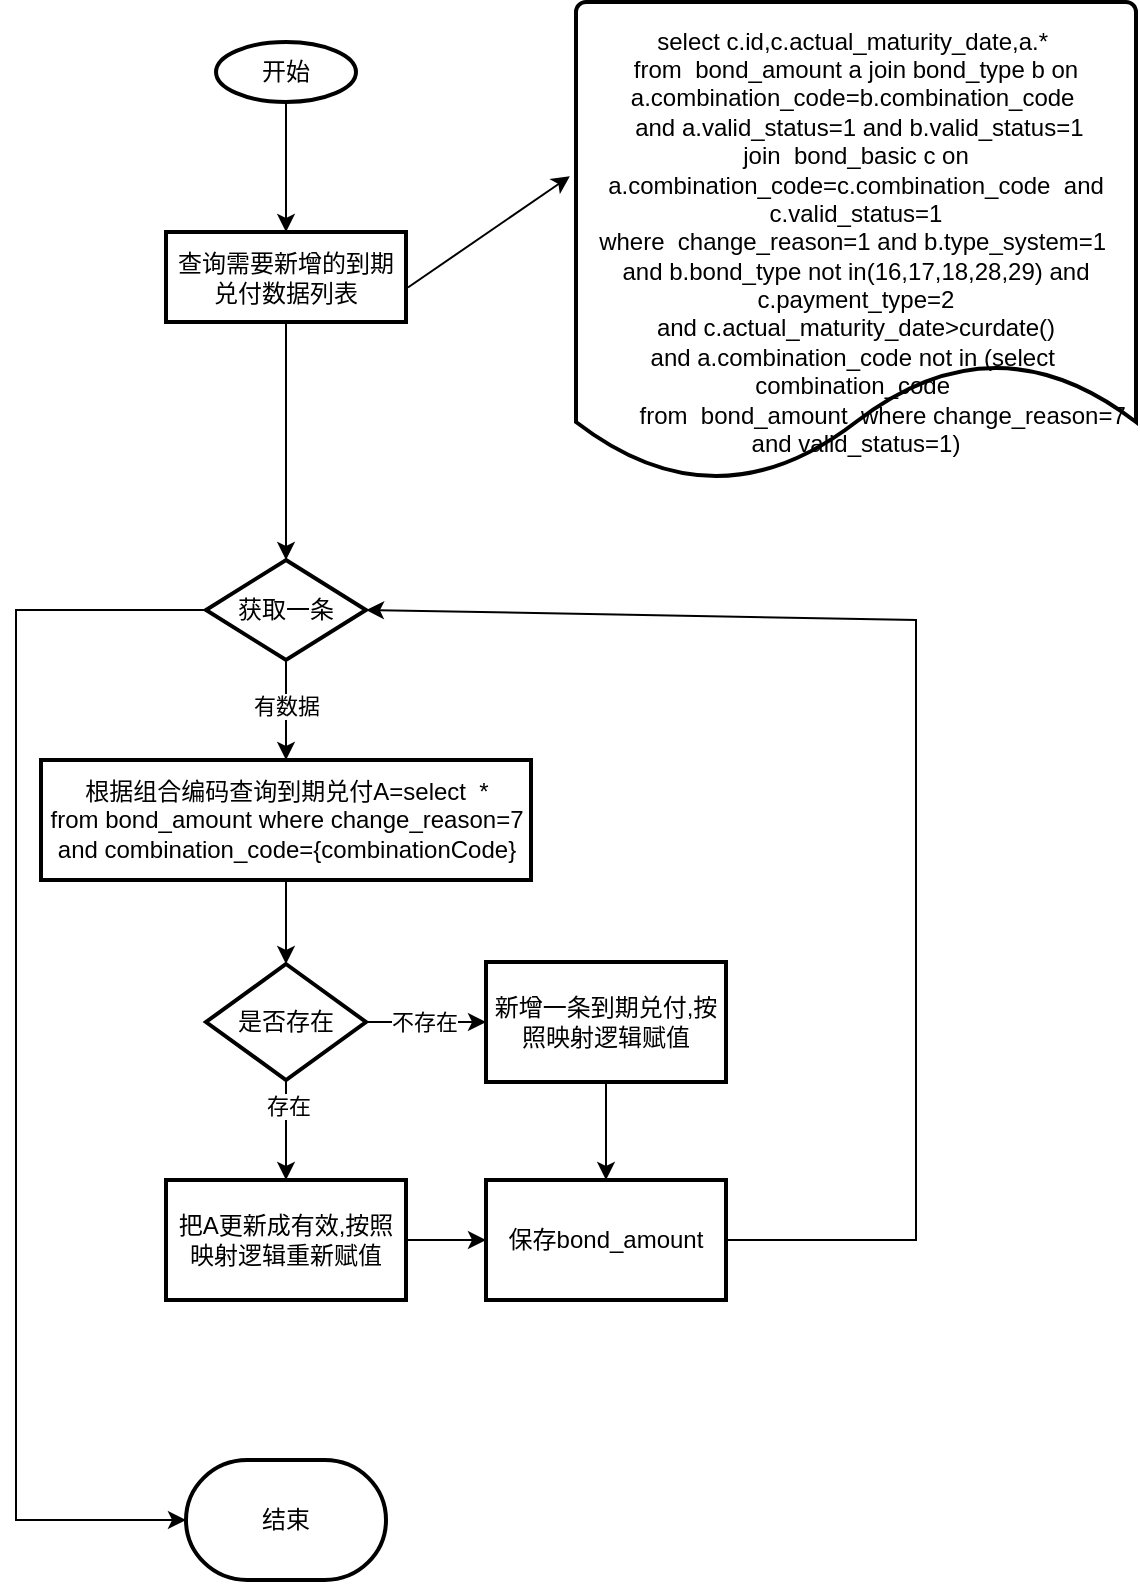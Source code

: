 <mxfile version="26.2.9">
  <diagram name="第 1 页" id="eG_hrxlI-mul33pUPAH5">
    <mxGraphModel dx="1428" dy="785" grid="1" gridSize="10" guides="1" tooltips="1" connect="1" arrows="1" fold="1" page="1" pageScale="1" pageWidth="827" pageHeight="1169" math="0" shadow="0">
      <root>
        <mxCell id="0" />
        <mxCell id="1" parent="0" />
        <mxCell id="9TZe-ybHFqW52obptShA-2" value="" style="edgeStyle=orthogonalEdgeStyle;rounded=0;orthogonalLoop=1;jettySize=auto;html=1;" edge="1" parent="1" source="r31toBmwVH4hkpRqbANh-44" target="9TZe-ybHFqW52obptShA-1">
          <mxGeometry relative="1" as="geometry" />
        </mxCell>
        <mxCell id="r31toBmwVH4hkpRqbANh-44" value="开始" style="strokeWidth=2;html=1;shape=mxgraph.flowchart.start_1;whiteSpace=wrap;" parent="1" vertex="1">
          <mxGeometry x="290" y="40" width="70" height="30" as="geometry" />
        </mxCell>
        <mxCell id="9TZe-ybHFqW52obptShA-10" value="" style="edgeStyle=orthogonalEdgeStyle;rounded=0;orthogonalLoop=1;jettySize=auto;html=1;" edge="1" parent="1" source="9TZe-ybHFqW52obptShA-1" target="9TZe-ybHFqW52obptShA-9">
          <mxGeometry relative="1" as="geometry" />
        </mxCell>
        <mxCell id="9TZe-ybHFqW52obptShA-1" value="查询需要新增的到期兑付数据列表" style="whiteSpace=wrap;html=1;strokeWidth=2;" vertex="1" parent="1">
          <mxGeometry x="265" y="135" width="120" height="45" as="geometry" />
        </mxCell>
        <mxCell id="9TZe-ybHFqW52obptShA-3" value="&lt;div&gt;select c.id,c.actual_maturity_date,a.*&amp;nbsp;&lt;/div&gt;&lt;div&gt;from&amp;nbsp; bond_amount a join bond_type b on a.combination_code=b.combination_code&amp;nbsp;&lt;/div&gt;&lt;div&gt;&amp;nbsp;and a.valid_status=1 and b.valid_status=1&lt;/div&gt;&lt;div&gt;join&amp;nbsp; bond_basic c on a.combination_code=c.combination_code&amp;nbsp; and c.valid_status=1&lt;/div&gt;&lt;div&gt;where&amp;nbsp; change_reason=1 and b.type_system=1&amp;nbsp;&lt;/div&gt;&lt;div&gt;and b.bond_type not in(16,17,18,28,29) and c.payment_type=2&lt;/div&gt;&lt;div&gt;and c.actual_maturity_date&amp;gt;curdate()&lt;/div&gt;&lt;div&gt;and a.combination_code not in (select&amp;nbsp; combination_code&amp;nbsp;&lt;/div&gt;&lt;div&gt;&lt;span style=&quot;white-space: normal;&quot;&gt;&lt;span style=&quot;white-space:pre&quot;&gt;&#x9;&lt;/span&gt;from&amp;nbsp; bond_amount&amp;nbsp; where change_reason=7 and valid_status=1)&lt;/span&gt;&lt;/div&gt;" style="strokeWidth=2;html=1;shape=mxgraph.flowchart.document2;whiteSpace=wrap;size=0.25;" vertex="1" parent="1">
          <mxGeometry x="470" y="20" width="280" height="240" as="geometry" />
        </mxCell>
        <mxCell id="9TZe-ybHFqW52obptShA-8" value="" style="endArrow=classic;html=1;rounded=0;exitX=1.008;exitY=0.617;exitDx=0;exitDy=0;exitPerimeter=0;entryX=-0.011;entryY=0.363;entryDx=0;entryDy=0;entryPerimeter=0;" edge="1" parent="1" source="9TZe-ybHFqW52obptShA-1" target="9TZe-ybHFqW52obptShA-3">
          <mxGeometry width="50" height="50" relative="1" as="geometry">
            <mxPoint x="390" y="290" as="sourcePoint" />
            <mxPoint x="440" y="240" as="targetPoint" />
          </mxGeometry>
        </mxCell>
        <mxCell id="9TZe-ybHFqW52obptShA-12" value="" style="edgeStyle=orthogonalEdgeStyle;rounded=0;orthogonalLoop=1;jettySize=auto;html=1;" edge="1" parent="1" source="9TZe-ybHFqW52obptShA-9" target="9TZe-ybHFqW52obptShA-11">
          <mxGeometry relative="1" as="geometry" />
        </mxCell>
        <mxCell id="9TZe-ybHFqW52obptShA-13" value="有数据" style="edgeLabel;html=1;align=center;verticalAlign=middle;resizable=0;points=[];" vertex="1" connectable="0" parent="9TZe-ybHFqW52obptShA-12">
          <mxGeometry x="-0.093" relative="1" as="geometry">
            <mxPoint as="offset" />
          </mxGeometry>
        </mxCell>
        <mxCell id="9TZe-ybHFqW52obptShA-29" value="" style="edgeStyle=orthogonalEdgeStyle;rounded=0;orthogonalLoop=1;jettySize=auto;html=1;entryX=0;entryY=0.5;entryDx=0;entryDy=0;entryPerimeter=0;exitX=0;exitY=0.5;exitDx=0;exitDy=0;" edge="1" parent="1" source="9TZe-ybHFqW52obptShA-9" target="9TZe-ybHFqW52obptShA-27">
          <mxGeometry relative="1" as="geometry">
            <mxPoint x="225" y="324" as="targetPoint" />
            <Array as="points">
              <mxPoint x="190" y="324" />
              <mxPoint x="190" y="779" />
            </Array>
          </mxGeometry>
        </mxCell>
        <mxCell id="9TZe-ybHFqW52obptShA-9" value="获取一条" style="rhombus;whiteSpace=wrap;html=1;strokeWidth=2;" vertex="1" parent="1">
          <mxGeometry x="285" y="299" width="80" height="50" as="geometry" />
        </mxCell>
        <mxCell id="9TZe-ybHFqW52obptShA-15" value="" style="edgeStyle=orthogonalEdgeStyle;rounded=0;orthogonalLoop=1;jettySize=auto;html=1;" edge="1" parent="1" source="9TZe-ybHFqW52obptShA-11" target="9TZe-ybHFqW52obptShA-14">
          <mxGeometry relative="1" as="geometry" />
        </mxCell>
        <mxCell id="9TZe-ybHFqW52obptShA-11" value="&lt;div&gt;根据组合编码查询到期兑付A=select&amp;nbsp; *&lt;/div&gt;&lt;div&gt;from bond_amount where change_reason=7&lt;/div&gt;&lt;div&gt;and combination_code={combinationCode}&lt;/div&gt;" style="whiteSpace=wrap;html=1;strokeWidth=2;" vertex="1" parent="1">
          <mxGeometry x="202.5" y="399" width="245" height="60" as="geometry" />
        </mxCell>
        <mxCell id="9TZe-ybHFqW52obptShA-17" value="" style="edgeStyle=orthogonalEdgeStyle;rounded=0;orthogonalLoop=1;jettySize=auto;html=1;" edge="1" parent="1" source="9TZe-ybHFqW52obptShA-14" target="9TZe-ybHFqW52obptShA-16">
          <mxGeometry relative="1" as="geometry" />
        </mxCell>
        <mxCell id="9TZe-ybHFqW52obptShA-18" value="存在" style="edgeLabel;html=1;align=center;verticalAlign=middle;resizable=0;points=[];" vertex="1" connectable="0" parent="9TZe-ybHFqW52obptShA-17">
          <mxGeometry x="-0.48" y="1" relative="1" as="geometry">
            <mxPoint as="offset" />
          </mxGeometry>
        </mxCell>
        <mxCell id="9TZe-ybHFqW52obptShA-20" value="" style="edgeStyle=orthogonalEdgeStyle;rounded=0;orthogonalLoop=1;jettySize=auto;html=1;" edge="1" parent="1" source="9TZe-ybHFqW52obptShA-14" target="9TZe-ybHFqW52obptShA-19">
          <mxGeometry relative="1" as="geometry" />
        </mxCell>
        <mxCell id="9TZe-ybHFqW52obptShA-21" value="不存在" style="edgeLabel;html=1;align=center;verticalAlign=middle;resizable=0;points=[];" vertex="1" connectable="0" parent="9TZe-ybHFqW52obptShA-20">
          <mxGeometry x="-0.033" relative="1" as="geometry">
            <mxPoint as="offset" />
          </mxGeometry>
        </mxCell>
        <mxCell id="9TZe-ybHFqW52obptShA-14" value="是否存在" style="rhombus;whiteSpace=wrap;html=1;strokeWidth=2;" vertex="1" parent="1">
          <mxGeometry x="285" y="501" width="80" height="58" as="geometry" />
        </mxCell>
        <mxCell id="9TZe-ybHFqW52obptShA-23" value="" style="edgeStyle=orthogonalEdgeStyle;rounded=0;orthogonalLoop=1;jettySize=auto;html=1;" edge="1" parent="1" source="9TZe-ybHFqW52obptShA-16" target="9TZe-ybHFqW52obptShA-22">
          <mxGeometry relative="1" as="geometry" />
        </mxCell>
        <mxCell id="9TZe-ybHFqW52obptShA-16" value="把A更新成有效,按照映射逻辑重新赋值" style="whiteSpace=wrap;html=1;strokeWidth=2;" vertex="1" parent="1">
          <mxGeometry x="265" y="609" width="120" height="60" as="geometry" />
        </mxCell>
        <mxCell id="9TZe-ybHFqW52obptShA-24" value="" style="edgeStyle=orthogonalEdgeStyle;rounded=0;orthogonalLoop=1;jettySize=auto;html=1;" edge="1" parent="1" source="9TZe-ybHFqW52obptShA-19" target="9TZe-ybHFqW52obptShA-22">
          <mxGeometry relative="1" as="geometry" />
        </mxCell>
        <mxCell id="9TZe-ybHFqW52obptShA-19" value="新增一条到期兑付,按照映射逻辑赋值" style="whiteSpace=wrap;html=1;strokeWidth=2;" vertex="1" parent="1">
          <mxGeometry x="425" y="500" width="120" height="60" as="geometry" />
        </mxCell>
        <mxCell id="9TZe-ybHFqW52obptShA-22" value="保存bond_amount" style="whiteSpace=wrap;html=1;strokeWidth=2;" vertex="1" parent="1">
          <mxGeometry x="425" y="609" width="120" height="60" as="geometry" />
        </mxCell>
        <mxCell id="9TZe-ybHFqW52obptShA-26" value="" style="endArrow=classic;html=1;rounded=0;entryX=1;entryY=0.5;entryDx=0;entryDy=0;" edge="1" parent="1" target="9TZe-ybHFqW52obptShA-9">
          <mxGeometry width="50" height="50" relative="1" as="geometry">
            <mxPoint x="545" y="639" as="sourcePoint" />
            <mxPoint x="630" y="619" as="targetPoint" />
            <Array as="points">
              <mxPoint x="640" y="639" />
              <mxPoint x="640" y="329" />
            </Array>
          </mxGeometry>
        </mxCell>
        <mxCell id="9TZe-ybHFqW52obptShA-27" value="结束" style="strokeWidth=2;html=1;shape=mxgraph.flowchart.terminator;whiteSpace=wrap;" vertex="1" parent="1">
          <mxGeometry x="275" y="749" width="100" height="60" as="geometry" />
        </mxCell>
      </root>
    </mxGraphModel>
  </diagram>
</mxfile>
